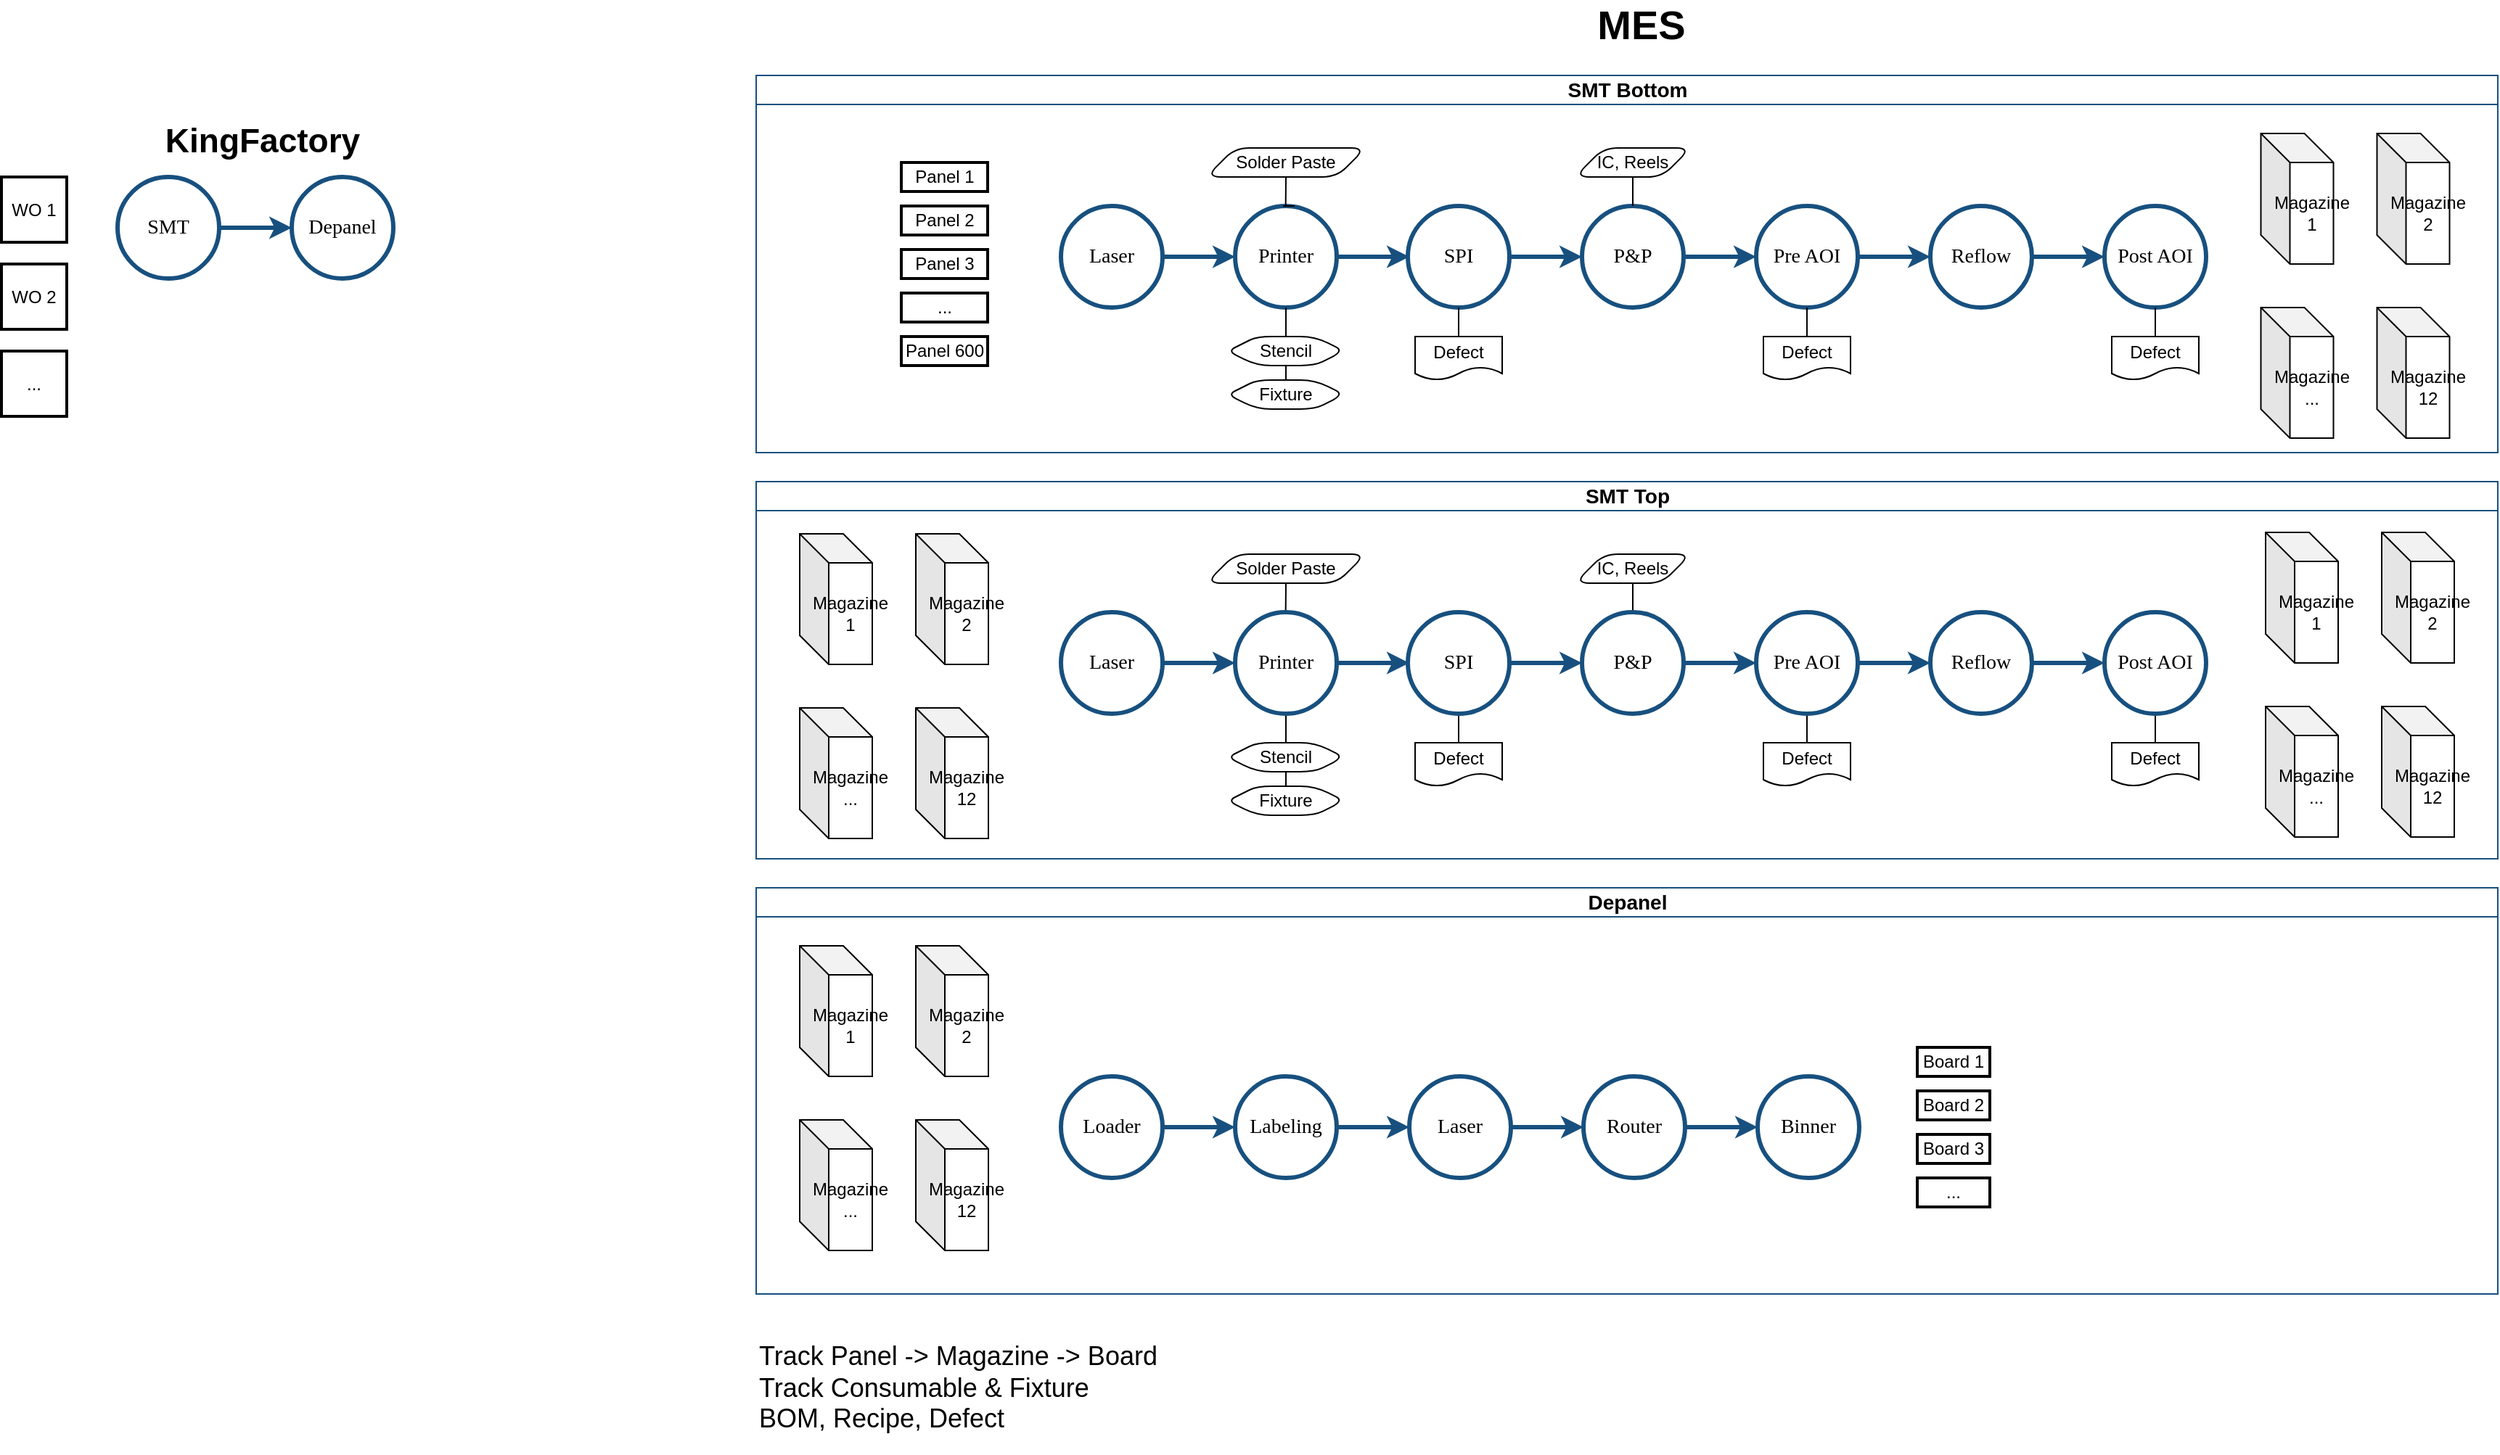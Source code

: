 <mxfile version="24.6.4" type="github">
  <diagram name="Page-1" id="Fd1FzEswAbWufd-SexZk">
    <mxGraphModel dx="1460" dy="1894" grid="1" gridSize="10" guides="1" tooltips="1" connect="1" arrows="1" fold="1" page="1" pageScale="1" pageWidth="1169" pageHeight="827" math="0" shadow="0">
      <root>
        <mxCell id="0" />
        <mxCell id="1" parent="0" />
        <mxCell id="p1yy4l3E6SkV4V8z5aji-8" value="SMT Bottom" style="swimlane;html=1;startSize=20;fontSize=14;strokeColor=#17507F;strokeWidth=1;align=center;" parent="1" vertex="1">
          <mxGeometry x="670" y="-40" width="1200" height="260" as="geometry" />
        </mxCell>
        <mxCell id="p1yy4l3E6SkV4V8z5aji-44" style="edgeStyle=orthogonalEdgeStyle;rounded=0;orthogonalLoop=1;jettySize=auto;html=1;exitX=1;exitY=0.5;exitDx=0;exitDy=0;fontSize=14;strokeColor=#17507F;strokeWidth=3;" parent="p1yy4l3E6SkV4V8z5aji-8" source="p1yy4l3E6SkV4V8z5aji-9" target="p1yy4l3E6SkV4V8z5aji-25" edge="1">
          <mxGeometry relative="1" as="geometry" />
        </mxCell>
        <mxCell id="p1yy4l3E6SkV4V8z5aji-9" value="SPI" style="rounded=1;whiteSpace=wrap;html=1;shadow=0;labelBackgroundColor=none;strokeWidth=3;fontFamily=Verdana;fontSize=14;align=center;shape=ellipse;perimeter=ellipsePerimeter;strokeColor=#17507F;" parent="p1yy4l3E6SkV4V8z5aji-8" vertex="1">
          <mxGeometry x="449" y="90" width="70" height="70" as="geometry" />
        </mxCell>
        <mxCell id="p1yy4l3E6SkV4V8z5aji-41" style="edgeStyle=orthogonalEdgeStyle;rounded=0;orthogonalLoop=1;jettySize=auto;html=1;exitX=1;exitY=0.5;exitDx=0;exitDy=0;entryX=0;entryY=0.5;entryDx=0;entryDy=0;fontSize=14;strokeColor=#17507F;strokeWidth=3;" parent="p1yy4l3E6SkV4V8z5aji-8" source="p1yy4l3E6SkV4V8z5aji-20" target="p1yy4l3E6SkV4V8z5aji-22" edge="1">
          <mxGeometry relative="1" as="geometry" />
        </mxCell>
        <mxCell id="p1yy4l3E6SkV4V8z5aji-20" value="Laser" style="rounded=1;whiteSpace=wrap;html=1;shadow=0;labelBackgroundColor=none;strokeWidth=3;fontFamily=Verdana;fontSize=14;align=center;shape=ellipse;perimeter=ellipsePerimeter;strokeColor=#17507F;" parent="p1yy4l3E6SkV4V8z5aji-8" vertex="1">
          <mxGeometry x="210" y="90" width="70" height="70" as="geometry" />
        </mxCell>
        <mxCell id="p1yy4l3E6SkV4V8z5aji-42" style="edgeStyle=orthogonalEdgeStyle;rounded=0;orthogonalLoop=1;jettySize=auto;html=1;exitX=1;exitY=0.5;exitDx=0;exitDy=0;entryX=0;entryY=0.5;entryDx=0;entryDy=0;fontSize=14;strokeColor=#17507F;strokeWidth=3;" parent="p1yy4l3E6SkV4V8z5aji-8" source="p1yy4l3E6SkV4V8z5aji-22" edge="1">
          <mxGeometry relative="1" as="geometry">
            <mxPoint x="450" y="125" as="targetPoint" />
          </mxGeometry>
        </mxCell>
        <mxCell id="p1yy4l3E6SkV4V8z5aji-22" value="Printer" style="rounded=1;whiteSpace=wrap;html=1;shadow=0;labelBackgroundColor=none;strokeWidth=3;fontFamily=Verdana;fontSize=14;align=center;shape=ellipse;perimeter=ellipsePerimeter;strokeColor=#17507F;" parent="p1yy4l3E6SkV4V8z5aji-8" vertex="1">
          <mxGeometry x="330" y="90" width="70" height="70" as="geometry" />
        </mxCell>
        <mxCell id="p1yy4l3E6SkV4V8z5aji-45" style="edgeStyle=orthogonalEdgeStyle;rounded=0;orthogonalLoop=1;jettySize=auto;html=1;exitX=1;exitY=0.5;exitDx=0;exitDy=0;entryX=0;entryY=0.5;entryDx=0;entryDy=0;fontSize=14;strokeColor=#17507F;strokeWidth=3;" parent="p1yy4l3E6SkV4V8z5aji-8" source="p1yy4l3E6SkV4V8z5aji-25" target="p1yy4l3E6SkV4V8z5aji-27" edge="1">
          <mxGeometry relative="1" as="geometry" />
        </mxCell>
        <mxCell id="p1yy4l3E6SkV4V8z5aji-25" value="P&amp;amp;P" style="rounded=1;whiteSpace=wrap;html=1;shadow=0;labelBackgroundColor=none;strokeWidth=3;fontFamily=Verdana;fontSize=14;align=center;shape=ellipse;perimeter=ellipsePerimeter;strokeColor=#17507F;" parent="p1yy4l3E6SkV4V8z5aji-8" vertex="1">
          <mxGeometry x="569" y="90" width="70" height="70" as="geometry" />
        </mxCell>
        <mxCell id="p1yy4l3E6SkV4V8z5aji-46" style="edgeStyle=orthogonalEdgeStyle;rounded=0;orthogonalLoop=1;jettySize=auto;html=1;exitX=1;exitY=0.5;exitDx=0;exitDy=0;entryX=0;entryY=0.5;entryDx=0;entryDy=0;fontSize=14;strokeColor=#17507F;strokeWidth=3;" parent="p1yy4l3E6SkV4V8z5aji-8" source="p1yy4l3E6SkV4V8z5aji-27" target="p1yy4l3E6SkV4V8z5aji-28" edge="1">
          <mxGeometry relative="1" as="geometry" />
        </mxCell>
        <mxCell id="p1yy4l3E6SkV4V8z5aji-27" value="Pre AOI" style="rounded=1;whiteSpace=wrap;html=1;shadow=0;labelBackgroundColor=none;strokeWidth=3;fontFamily=Verdana;fontSize=14;align=center;shape=ellipse;perimeter=ellipsePerimeter;aspect=fixed;strokeColor=#17507F;" parent="p1yy4l3E6SkV4V8z5aji-8" vertex="1">
          <mxGeometry x="689" y="90" width="70" height="70" as="geometry" />
        </mxCell>
        <mxCell id="p1yy4l3E6SkV4V8z5aji-47" style="edgeStyle=orthogonalEdgeStyle;rounded=0;orthogonalLoop=1;jettySize=auto;html=1;exitX=1;exitY=0.5;exitDx=0;exitDy=0;entryX=0;entryY=0.5;entryDx=0;entryDy=0;fontSize=14;strokeColor=#17507F;strokeWidth=3;" parent="p1yy4l3E6SkV4V8z5aji-8" source="p1yy4l3E6SkV4V8z5aji-28" target="p1yy4l3E6SkV4V8z5aji-29" edge="1">
          <mxGeometry relative="1" as="geometry" />
        </mxCell>
        <mxCell id="p1yy4l3E6SkV4V8z5aji-28" value="Reflow" style="rounded=1;whiteSpace=wrap;html=1;shadow=0;labelBackgroundColor=none;strokeWidth=3;fontFamily=Verdana;fontSize=14;align=center;shape=ellipse;perimeter=ellipsePerimeter;strokeColor=#17507F;" parent="p1yy4l3E6SkV4V8z5aji-8" vertex="1">
          <mxGeometry x="809" y="90" width="70" height="70" as="geometry" />
        </mxCell>
        <mxCell id="p1yy4l3E6SkV4V8z5aji-29" value="Post AOI" style="rounded=1;whiteSpace=wrap;html=1;shadow=0;labelBackgroundColor=none;strokeWidth=3;fontFamily=Verdana;fontSize=14;align=center;shape=ellipse;perimeter=ellipsePerimeter;aspect=fixed;strokeColor=#17507F;" parent="p1yy4l3E6SkV4V8z5aji-8" vertex="1">
          <mxGeometry x="929" y="90" width="70" height="70" as="geometry" />
        </mxCell>
        <mxCell id="p1yy4l3E6SkV4V8z5aji-117" value="Panel 1" style="rounded=0;whiteSpace=wrap;html=1;strokeWidth=2;" parent="p1yy4l3E6SkV4V8z5aji-8" vertex="1">
          <mxGeometry x="100" y="60" width="59.5" height="20" as="geometry" />
        </mxCell>
        <mxCell id="p1yy4l3E6SkV4V8z5aji-118" value="Panel 2" style="rounded=0;whiteSpace=wrap;html=1;strokeWidth=2;" parent="p1yy4l3E6SkV4V8z5aji-8" vertex="1">
          <mxGeometry x="100" y="90" width="59.5" height="20" as="geometry" />
        </mxCell>
        <mxCell id="p1yy4l3E6SkV4V8z5aji-119" value="Panel 3" style="rounded=0;whiteSpace=wrap;html=1;strokeWidth=2;" parent="p1yy4l3E6SkV4V8z5aji-8" vertex="1">
          <mxGeometry x="100" y="120" width="59.5" height="20" as="geometry" />
        </mxCell>
        <mxCell id="p1yy4l3E6SkV4V8z5aji-120" value="Panel 600" style="rounded=0;whiteSpace=wrap;html=1;strokeWidth=2;" parent="p1yy4l3E6SkV4V8z5aji-8" vertex="1">
          <mxGeometry x="100" y="180" width="59.5" height="20" as="geometry" />
        </mxCell>
        <mxCell id="4Pd_6d9tEIYuD97MjGwz-25" value="" style="edgeStyle=entityRelationEdgeStyle;startArrow=none;endArrow=none;segment=10;curved=1;sourcePerimeterSpacing=0;targetPerimeterSpacing=0;rounded=0;exitX=0.5;exitY=0;exitDx=0;exitDy=0;" parent="p1yy4l3E6SkV4V8z5aji-8" source="p1yy4l3E6SkV4V8z5aji-22" edge="1">
          <mxGeometry relative="1" as="geometry">
            <mxPoint x="288" y="90" as="sourcePoint" />
            <mxPoint x="369" y="90" as="targetPoint" />
          </mxGeometry>
        </mxCell>
        <mxCell id="4Pd_6d9tEIYuD97MjGwz-45" style="edgeStyle=orthogonalEdgeStyle;rounded=0;orthogonalLoop=1;jettySize=auto;html=1;exitX=0.5;exitY=0;exitDx=0;exitDy=0;endArrow=none;endFill=0;" parent="p1yy4l3E6SkV4V8z5aji-8" source="4Pd_6d9tEIYuD97MjGwz-44" target="p1yy4l3E6SkV4V8z5aji-22" edge="1">
          <mxGeometry relative="1" as="geometry" />
        </mxCell>
        <mxCell id="4Pd_6d9tEIYuD97MjGwz-44" value="Stencil" style="shape=hexagon;whiteSpace=wrap;html=1;fixedSize=1;rounded=1;perimeter=hexagonPerimeter2;" parent="p1yy4l3E6SkV4V8z5aji-8" vertex="1">
          <mxGeometry x="325" y="180" width="80" height="20" as="geometry" />
        </mxCell>
        <mxCell id="4Pd_6d9tEIYuD97MjGwz-48" style="edgeStyle=orthogonalEdgeStyle;rounded=0;orthogonalLoop=1;jettySize=auto;html=1;exitX=0.5;exitY=0;exitDx=0;exitDy=0;entryX=0.5;entryY=1;entryDx=0;entryDy=0;endArrow=none;endFill=0;" parent="p1yy4l3E6SkV4V8z5aji-8" source="4Pd_6d9tEIYuD97MjGwz-46" target="4Pd_6d9tEIYuD97MjGwz-44" edge="1">
          <mxGeometry relative="1" as="geometry" />
        </mxCell>
        <mxCell id="4Pd_6d9tEIYuD97MjGwz-46" value="Fixture" style="shape=hexagon;whiteSpace=wrap;html=1;fixedSize=1;rounded=1;perimeter=hexagonPerimeter2;" parent="p1yy4l3E6SkV4V8z5aji-8" vertex="1">
          <mxGeometry x="325" y="210" width="80" height="20" as="geometry" />
        </mxCell>
        <mxCell id="4Pd_6d9tEIYuD97MjGwz-81" style="edgeStyle=orthogonalEdgeStyle;rounded=0;orthogonalLoop=1;jettySize=auto;html=1;exitX=0.5;exitY=1;exitDx=0;exitDy=0;entryX=0.5;entryY=0;entryDx=0;entryDy=0;endArrow=none;endFill=0;" parent="p1yy4l3E6SkV4V8z5aji-8" source="4Pd_6d9tEIYuD97MjGwz-51" target="p1yy4l3E6SkV4V8z5aji-25" edge="1">
          <mxGeometry relative="1" as="geometry" />
        </mxCell>
        <mxCell id="4Pd_6d9tEIYuD97MjGwz-51" value="IC, Reels" style="shape=parallelogram;whiteSpace=wrap;html=1;fixedSize=1;rounded=1;perimeter=parallelogramPerimeter;" parent="p1yy4l3E6SkV4V8z5aji-8" vertex="1">
          <mxGeometry x="564" y="50" width="80" height="20" as="geometry" />
        </mxCell>
        <mxCell id="4Pd_6d9tEIYuD97MjGwz-79" style="edgeStyle=orthogonalEdgeStyle;rounded=0;orthogonalLoop=1;jettySize=auto;html=1;exitX=0.5;exitY=1;exitDx=0;exitDy=0;endArrow=none;endFill=0;" parent="p1yy4l3E6SkV4V8z5aji-8" source="4Pd_6d9tEIYuD97MjGwz-78" edge="1">
          <mxGeometry relative="1" as="geometry">
            <mxPoint x="364.833" y="90" as="targetPoint" />
          </mxGeometry>
        </mxCell>
        <mxCell id="4Pd_6d9tEIYuD97MjGwz-78" value="Solder Paste" style="shape=parallelogram;whiteSpace=wrap;html=1;fixedSize=1;rounded=1;perimeter=parallelogramPerimeter;" parent="p1yy4l3E6SkV4V8z5aji-8" vertex="1">
          <mxGeometry x="310" y="50" width="110" height="20" as="geometry" />
        </mxCell>
        <mxCell id="4Pd_6d9tEIYuD97MjGwz-86" style="edgeStyle=orthogonalEdgeStyle;rounded=0;orthogonalLoop=1;jettySize=auto;html=1;exitX=0.5;exitY=0;exitDx=0;exitDy=0;entryX=0.5;entryY=1;entryDx=0;entryDy=0;endArrow=none;endFill=0;" parent="p1yy4l3E6SkV4V8z5aji-8" source="4Pd_6d9tEIYuD97MjGwz-82" target="p1yy4l3E6SkV4V8z5aji-27" edge="1">
          <mxGeometry relative="1" as="geometry" />
        </mxCell>
        <mxCell id="4Pd_6d9tEIYuD97MjGwz-82" value="Defect" style="shape=document;whiteSpace=wrap;html=1;boundedLbl=1;" parent="p1yy4l3E6SkV4V8z5aji-8" vertex="1">
          <mxGeometry x="694" y="180" width="60" height="30" as="geometry" />
        </mxCell>
        <mxCell id="4Pd_6d9tEIYuD97MjGwz-85" style="edgeStyle=orthogonalEdgeStyle;rounded=0;orthogonalLoop=1;jettySize=auto;html=1;exitX=0.5;exitY=0;exitDx=0;exitDy=0;entryX=0.5;entryY=1;entryDx=0;entryDy=0;endArrow=none;endFill=0;" parent="p1yy4l3E6SkV4V8z5aji-8" source="4Pd_6d9tEIYuD97MjGwz-83" target="p1yy4l3E6SkV4V8z5aji-9" edge="1">
          <mxGeometry relative="1" as="geometry" />
        </mxCell>
        <mxCell id="4Pd_6d9tEIYuD97MjGwz-83" value="Defect" style="shape=document;whiteSpace=wrap;html=1;boundedLbl=1;" parent="p1yy4l3E6SkV4V8z5aji-8" vertex="1">
          <mxGeometry x="454" y="180" width="60" height="30" as="geometry" />
        </mxCell>
        <mxCell id="4Pd_6d9tEIYuD97MjGwz-87" style="edgeStyle=orthogonalEdgeStyle;rounded=0;orthogonalLoop=1;jettySize=auto;html=1;exitX=0.5;exitY=0;exitDx=0;exitDy=0;entryX=0.5;entryY=1;entryDx=0;entryDy=0;endArrow=none;endFill=0;" parent="p1yy4l3E6SkV4V8z5aji-8" source="4Pd_6d9tEIYuD97MjGwz-84" target="p1yy4l3E6SkV4V8z5aji-29" edge="1">
          <mxGeometry relative="1" as="geometry" />
        </mxCell>
        <mxCell id="4Pd_6d9tEIYuD97MjGwz-84" value="Defect" style="shape=document;whiteSpace=wrap;html=1;boundedLbl=1;" parent="p1yy4l3E6SkV4V8z5aji-8" vertex="1">
          <mxGeometry x="934" y="180" width="60" height="30" as="geometry" />
        </mxCell>
        <mxCell id="mDVPU43XLlDiNvdIwute-2" value="Magazine 1" style="shape=cube;whiteSpace=wrap;html=1;boundedLbl=1;backgroundOutline=1;darkOpacity=0.05;darkOpacity2=0.1;" vertex="1" parent="p1yy4l3E6SkV4V8z5aji-8">
          <mxGeometry x="1036.75" y="40" width="50" height="90" as="geometry" />
        </mxCell>
        <mxCell id="mDVPU43XLlDiNvdIwute-5" value="Magazine ..." style="shape=cube;whiteSpace=wrap;html=1;boundedLbl=1;backgroundOutline=1;darkOpacity=0.05;darkOpacity2=0.1;" vertex="1" parent="p1yy4l3E6SkV4V8z5aji-8">
          <mxGeometry x="1036.75" y="160" width="50" height="90" as="geometry" />
        </mxCell>
        <mxCell id="mDVPU43XLlDiNvdIwute-6" value="Magazine 2" style="shape=cube;whiteSpace=wrap;html=1;boundedLbl=1;backgroundOutline=1;darkOpacity=0.05;darkOpacity2=0.1;" vertex="1" parent="p1yy4l3E6SkV4V8z5aji-8">
          <mxGeometry x="1116.75" y="40" width="50" height="90" as="geometry" />
        </mxCell>
        <mxCell id="mDVPU43XLlDiNvdIwute-7" value="..." style="rounded=0;whiteSpace=wrap;html=1;strokeWidth=2;" vertex="1" parent="p1yy4l3E6SkV4V8z5aji-8">
          <mxGeometry x="100" y="150" width="59.5" height="20" as="geometry" />
        </mxCell>
        <mxCell id="mDVPU43XLlDiNvdIwute-9" value="Magazine 12" style="shape=cube;whiteSpace=wrap;html=1;boundedLbl=1;backgroundOutline=1;darkOpacity=0.05;darkOpacity2=0.1;" vertex="1" parent="p1yy4l3E6SkV4V8z5aji-8">
          <mxGeometry x="1116.75" y="160" width="50" height="90" as="geometry" />
        </mxCell>
        <mxCell id="p1yy4l3E6SkV4V8z5aji-59" value="Depanel" style="swimlane;html=1;startSize=20;fontSize=14;strokeColor=#17507F;strokeWidth=1;" parent="1" vertex="1">
          <mxGeometry x="670" y="520" width="1200" height="280" as="geometry" />
        </mxCell>
        <mxCell id="p1yy4l3E6SkV4V8z5aji-60" style="edgeStyle=orthogonalEdgeStyle;rounded=0;orthogonalLoop=1;jettySize=auto;html=1;exitX=1;exitY=0.5;exitDx=0;exitDy=0;fontSize=14;strokeColor=#17507F;strokeWidth=3;" parent="p1yy4l3E6SkV4V8z5aji-59" source="p1yy4l3E6SkV4V8z5aji-61" target="p1yy4l3E6SkV4V8z5aji-69" edge="1">
          <mxGeometry relative="1" as="geometry" />
        </mxCell>
        <mxCell id="p1yy4l3E6SkV4V8z5aji-61" value="Router" style="rounded=1;whiteSpace=wrap;html=1;shadow=0;labelBackgroundColor=none;strokeWidth=3;fontFamily=Verdana;fontSize=14;align=center;shape=ellipse;perimeter=ellipsePerimeter;strokeColor=#17507F;" parent="p1yy4l3E6SkV4V8z5aji-59" vertex="1">
          <mxGeometry x="570" y="130" width="70" height="70" as="geometry" />
        </mxCell>
        <mxCell id="p1yy4l3E6SkV4V8z5aji-62" style="edgeStyle=orthogonalEdgeStyle;rounded=0;orthogonalLoop=1;jettySize=auto;html=1;exitX=1;exitY=0.5;exitDx=0;exitDy=0;fontSize=14;strokeColor=#17507F;strokeWidth=3;" parent="p1yy4l3E6SkV4V8z5aji-59" source="p1yy4l3E6SkV4V8z5aji-63" target="p1yy4l3E6SkV4V8z5aji-65" edge="1">
          <mxGeometry relative="1" as="geometry" />
        </mxCell>
        <mxCell id="p1yy4l3E6SkV4V8z5aji-63" value="Loader" style="rounded=1;whiteSpace=wrap;html=1;shadow=0;labelBackgroundColor=none;strokeWidth=3;fontFamily=Verdana;fontSize=14;align=center;shape=ellipse;perimeter=ellipsePerimeter;strokeColor=#17507F;" parent="p1yy4l3E6SkV4V8z5aji-59" vertex="1">
          <mxGeometry x="210" y="130" width="70" height="70" as="geometry" />
        </mxCell>
        <mxCell id="p1yy4l3E6SkV4V8z5aji-64" style="edgeStyle=orthogonalEdgeStyle;rounded=0;orthogonalLoop=1;jettySize=auto;html=1;exitX=1;exitY=0.5;exitDx=0;exitDy=0;entryX=0;entryY=0.5;entryDx=0;entryDy=0;fontSize=14;strokeColor=#17507F;strokeWidth=3;" parent="p1yy4l3E6SkV4V8z5aji-59" source="p1yy4l3E6SkV4V8z5aji-65" target="p1yy4l3E6SkV4V8z5aji-67" edge="1">
          <mxGeometry relative="1" as="geometry" />
        </mxCell>
        <mxCell id="p1yy4l3E6SkV4V8z5aji-65" value="Labeling" style="rounded=1;whiteSpace=wrap;html=1;shadow=0;labelBackgroundColor=none;strokeWidth=3;fontFamily=Verdana;fontSize=14;align=center;shape=ellipse;perimeter=ellipsePerimeter;strokeColor=#17507F;" parent="p1yy4l3E6SkV4V8z5aji-59" vertex="1">
          <mxGeometry x="330" y="130" width="70" height="70" as="geometry" />
        </mxCell>
        <mxCell id="p1yy4l3E6SkV4V8z5aji-66" style="edgeStyle=orthogonalEdgeStyle;rounded=0;orthogonalLoop=1;jettySize=auto;html=1;exitX=1;exitY=0.5;exitDx=0;exitDy=0;entryX=0;entryY=0.5;entryDx=0;entryDy=0;fontSize=14;strokeColor=#17507F;strokeWidth=3;" parent="p1yy4l3E6SkV4V8z5aji-59" source="p1yy4l3E6SkV4V8z5aji-67" target="p1yy4l3E6SkV4V8z5aji-61" edge="1">
          <mxGeometry relative="1" as="geometry" />
        </mxCell>
        <mxCell id="p1yy4l3E6SkV4V8z5aji-67" value="Laser" style="rounded=1;whiteSpace=wrap;html=1;shadow=0;labelBackgroundColor=none;strokeWidth=3;fontFamily=Verdana;fontSize=14;align=center;shape=ellipse;perimeter=ellipsePerimeter;strokeColor=#17507F;" parent="p1yy4l3E6SkV4V8z5aji-59" vertex="1">
          <mxGeometry x="450" y="130" width="70" height="70" as="geometry" />
        </mxCell>
        <mxCell id="p1yy4l3E6SkV4V8z5aji-69" value="Binner" style="rounded=1;whiteSpace=wrap;html=1;shadow=0;labelBackgroundColor=none;strokeWidth=3;fontFamily=Verdana;fontSize=14;align=center;shape=ellipse;perimeter=ellipsePerimeter;strokeColor=#17507F;" parent="p1yy4l3E6SkV4V8z5aji-59" vertex="1">
          <mxGeometry x="690" y="130" width="70" height="70" as="geometry" />
        </mxCell>
        <mxCell id="p1yy4l3E6SkV4V8z5aji-122" value="Board 1" style="rounded=0;whiteSpace=wrap;html=1;strokeWidth=2;" parent="p1yy4l3E6SkV4V8z5aji-59" vertex="1">
          <mxGeometry x="800" y="110" width="50" height="20" as="geometry" />
        </mxCell>
        <mxCell id="p1yy4l3E6SkV4V8z5aji-123" value="Board 2" style="rounded=0;whiteSpace=wrap;html=1;strokeWidth=2;" parent="p1yy4l3E6SkV4V8z5aji-59" vertex="1">
          <mxGeometry x="800" y="140" width="50" height="20" as="geometry" />
        </mxCell>
        <mxCell id="p1yy4l3E6SkV4V8z5aji-124" value="Board 3" style="rounded=0;whiteSpace=wrap;html=1;strokeWidth=2;" parent="p1yy4l3E6SkV4V8z5aji-59" vertex="1">
          <mxGeometry x="800" y="170" width="50" height="20" as="geometry" />
        </mxCell>
        <mxCell id="p1yy4l3E6SkV4V8z5aji-125" value="..." style="rounded=0;whiteSpace=wrap;html=1;strokeWidth=2;" parent="p1yy4l3E6SkV4V8z5aji-59" vertex="1">
          <mxGeometry x="800" y="200" width="50" height="20" as="geometry" />
        </mxCell>
        <mxCell id="mDVPU43XLlDiNvdIwute-19" value="Magazine 12" style="shape=cube;whiteSpace=wrap;html=1;boundedLbl=1;backgroundOutline=1;darkOpacity=0.05;darkOpacity2=0.1;" vertex="1" parent="p1yy4l3E6SkV4V8z5aji-59">
          <mxGeometry x="110" y="160" width="50" height="90" as="geometry" />
        </mxCell>
        <mxCell id="mDVPU43XLlDiNvdIwute-20" value="Magazine 2" style="shape=cube;whiteSpace=wrap;html=1;boundedLbl=1;backgroundOutline=1;darkOpacity=0.05;darkOpacity2=0.1;" vertex="1" parent="p1yy4l3E6SkV4V8z5aji-59">
          <mxGeometry x="110" y="40" width="50" height="90" as="geometry" />
        </mxCell>
        <mxCell id="mDVPU43XLlDiNvdIwute-21" value="Magazine 1" style="shape=cube;whiteSpace=wrap;html=1;boundedLbl=1;backgroundOutline=1;darkOpacity=0.05;darkOpacity2=0.1;" vertex="1" parent="p1yy4l3E6SkV4V8z5aji-59">
          <mxGeometry x="30" y="40" width="50" height="90" as="geometry" />
        </mxCell>
        <mxCell id="mDVPU43XLlDiNvdIwute-22" value="Magazine ..." style="shape=cube;whiteSpace=wrap;html=1;boundedLbl=1;backgroundOutline=1;darkOpacity=0.05;darkOpacity2=0.1;" vertex="1" parent="p1yy4l3E6SkV4V8z5aji-59">
          <mxGeometry x="30" y="160" width="50" height="90" as="geometry" />
        </mxCell>
        <mxCell id="p1yy4l3E6SkV4V8z5aji-91" style="edgeStyle=orthogonalEdgeStyle;rounded=0;orthogonalLoop=1;jettySize=auto;html=1;exitX=1;exitY=0.5;exitDx=0;exitDy=0;entryX=0;entryY=0.5;entryDx=0;entryDy=0;strokeColor=#17507f;strokeWidth=3;" parent="1" source="p1yy4l3E6SkV4V8z5aji-88" target="p1yy4l3E6SkV4V8z5aji-89" edge="1">
          <mxGeometry relative="1" as="geometry" />
        </mxCell>
        <mxCell id="p1yy4l3E6SkV4V8z5aji-88" value="SMT" style="rounded=1;whiteSpace=wrap;html=1;shadow=0;labelBackgroundColor=none;strokeWidth=3;fontFamily=Verdana;fontSize=14;align=center;shape=ellipse;perimeter=ellipsePerimeter;strokeColor=#17507f;" parent="1" vertex="1">
          <mxGeometry x="230" y="30" width="70" height="70" as="geometry" />
        </mxCell>
        <mxCell id="p1yy4l3E6SkV4V8z5aji-89" value="Depanel" style="rounded=1;whiteSpace=wrap;html=1;shadow=0;labelBackgroundColor=none;strokeWidth=3;fontFamily=Verdana;fontSize=14;align=center;shape=ellipse;perimeter=ellipsePerimeter;strokeColor=#17507f;" parent="1" vertex="1">
          <mxGeometry x="350" y="30" width="70" height="70" as="geometry" />
        </mxCell>
        <mxCell id="p1yy4l3E6SkV4V8z5aji-114" value="&lt;font style=&quot;font-size: 23px;&quot;&gt;&lt;b&gt;KingFactory&lt;/b&gt;&lt;/font&gt;" style="text;html=1;align=center;verticalAlign=middle;whiteSpace=wrap;rounded=0;" parent="1" vertex="1">
          <mxGeometry x="300" y="-10" width="60" height="30" as="geometry" />
        </mxCell>
        <mxCell id="p1yy4l3E6SkV4V8z5aji-115" value="WO 1" style="whiteSpace=wrap;html=1;aspect=fixed;strokeWidth=2;" parent="1" vertex="1">
          <mxGeometry x="150" y="30" width="45" height="45" as="geometry" />
        </mxCell>
        <mxCell id="p1yy4l3E6SkV4V8z5aji-116" value="WO 2" style="whiteSpace=wrap;html=1;aspect=fixed;strokeWidth=2;" parent="1" vertex="1">
          <mxGeometry x="150" y="90" width="45" height="45" as="geometry" />
        </mxCell>
        <mxCell id="p1yy4l3E6SkV4V8z5aji-121" value="..." style="whiteSpace=wrap;html=1;aspect=fixed;strokeWidth=2;" parent="1" vertex="1">
          <mxGeometry x="150" y="150" width="45" height="45" as="geometry" />
        </mxCell>
        <mxCell id="4Pd_6d9tEIYuD97MjGwz-23" value="&lt;font style=&quot;font-size: 28px;&quot;&gt;&lt;b style=&quot;font-size: 28px;&quot;&gt;MES&lt;/b&gt;&lt;/font&gt;" style="text;html=1;align=center;verticalAlign=middle;whiteSpace=wrap;rounded=0;fontSize=28;" parent="1" vertex="1">
          <mxGeometry x="1250" y="-90" width="60" height="30" as="geometry" />
        </mxCell>
        <mxCell id="4Pd_6d9tEIYuD97MjGwz-88" value="SMT Top" style="swimlane;html=1;startSize=20;fontSize=14;strokeColor=#17507F;strokeWidth=1;" parent="1" vertex="1">
          <mxGeometry x="670" y="240" width="1200" height="260" as="geometry" />
        </mxCell>
        <mxCell id="4Pd_6d9tEIYuD97MjGwz-89" style="edgeStyle=orthogonalEdgeStyle;rounded=0;orthogonalLoop=1;jettySize=auto;html=1;exitX=1;exitY=0.5;exitDx=0;exitDy=0;fontSize=14;strokeColor=#17507F;strokeWidth=3;" parent="4Pd_6d9tEIYuD97MjGwz-88" source="4Pd_6d9tEIYuD97MjGwz-90" target="4Pd_6d9tEIYuD97MjGwz-96" edge="1">
          <mxGeometry relative="1" as="geometry" />
        </mxCell>
        <mxCell id="4Pd_6d9tEIYuD97MjGwz-91" style="edgeStyle=orthogonalEdgeStyle;rounded=0;orthogonalLoop=1;jettySize=auto;html=1;exitX=1;exitY=0.5;exitDx=0;exitDy=0;entryX=0;entryY=0.5;entryDx=0;entryDy=0;fontSize=14;strokeColor=#17507F;strokeWidth=3;" parent="4Pd_6d9tEIYuD97MjGwz-88" source="4Pd_6d9tEIYuD97MjGwz-92" target="4Pd_6d9tEIYuD97MjGwz-94" edge="1">
          <mxGeometry relative="1" as="geometry" />
        </mxCell>
        <mxCell id="4Pd_6d9tEIYuD97MjGwz-93" style="edgeStyle=orthogonalEdgeStyle;rounded=0;orthogonalLoop=1;jettySize=auto;html=1;exitX=1;exitY=0.5;exitDx=0;exitDy=0;entryX=0;entryY=0.5;entryDx=0;entryDy=0;fontSize=14;strokeColor=#17507F;strokeWidth=3;" parent="4Pd_6d9tEIYuD97MjGwz-88" source="4Pd_6d9tEIYuD97MjGwz-94" edge="1">
          <mxGeometry relative="1" as="geometry">
            <mxPoint x="450" y="125" as="targetPoint" />
          </mxGeometry>
        </mxCell>
        <mxCell id="4Pd_6d9tEIYuD97MjGwz-95" style="edgeStyle=orthogonalEdgeStyle;rounded=0;orthogonalLoop=1;jettySize=auto;html=1;exitX=1;exitY=0.5;exitDx=0;exitDy=0;entryX=0;entryY=0.5;entryDx=0;entryDy=0;fontSize=14;strokeColor=#17507F;strokeWidth=3;" parent="4Pd_6d9tEIYuD97MjGwz-88" source="4Pd_6d9tEIYuD97MjGwz-96" target="4Pd_6d9tEIYuD97MjGwz-98" edge="1">
          <mxGeometry relative="1" as="geometry" />
        </mxCell>
        <mxCell id="4Pd_6d9tEIYuD97MjGwz-97" style="edgeStyle=orthogonalEdgeStyle;rounded=0;orthogonalLoop=1;jettySize=auto;html=1;exitX=1;exitY=0.5;exitDx=0;exitDy=0;entryX=0;entryY=0.5;entryDx=0;entryDy=0;fontSize=14;strokeColor=#17507F;strokeWidth=3;" parent="4Pd_6d9tEIYuD97MjGwz-88" source="4Pd_6d9tEIYuD97MjGwz-98" target="4Pd_6d9tEIYuD97MjGwz-100" edge="1">
          <mxGeometry relative="1" as="geometry" />
        </mxCell>
        <mxCell id="4Pd_6d9tEIYuD97MjGwz-99" style="edgeStyle=orthogonalEdgeStyle;rounded=0;orthogonalLoop=1;jettySize=auto;html=1;exitX=1;exitY=0.5;exitDx=0;exitDy=0;entryX=0;entryY=0.5;entryDx=0;entryDy=0;fontSize=14;strokeColor=#17507F;strokeWidth=3;" parent="4Pd_6d9tEIYuD97MjGwz-88" source="4Pd_6d9tEIYuD97MjGwz-100" target="4Pd_6d9tEIYuD97MjGwz-101" edge="1">
          <mxGeometry relative="1" as="geometry" />
        </mxCell>
        <mxCell id="4Pd_6d9tEIYuD97MjGwz-106" value="" style="edgeStyle=entityRelationEdgeStyle;startArrow=none;endArrow=none;segment=10;curved=1;sourcePerimeterSpacing=0;targetPerimeterSpacing=0;rounded=0;exitX=0.5;exitY=0;exitDx=0;exitDy=0;" parent="4Pd_6d9tEIYuD97MjGwz-88" source="4Pd_6d9tEIYuD97MjGwz-94" edge="1">
          <mxGeometry relative="1" as="geometry">
            <mxPoint x="288" y="90" as="sourcePoint" />
            <mxPoint x="369" y="90" as="targetPoint" />
          </mxGeometry>
        </mxCell>
        <mxCell id="4Pd_6d9tEIYuD97MjGwz-107" style="edgeStyle=orthogonalEdgeStyle;rounded=0;orthogonalLoop=1;jettySize=auto;html=1;exitX=0.5;exitY=0;exitDx=0;exitDy=0;endArrow=none;endFill=0;" parent="4Pd_6d9tEIYuD97MjGwz-88" source="4Pd_6d9tEIYuD97MjGwz-108" target="4Pd_6d9tEIYuD97MjGwz-94" edge="1">
          <mxGeometry relative="1" as="geometry" />
        </mxCell>
        <mxCell id="4Pd_6d9tEIYuD97MjGwz-109" style="edgeStyle=orthogonalEdgeStyle;rounded=0;orthogonalLoop=1;jettySize=auto;html=1;exitX=0.5;exitY=0;exitDx=0;exitDy=0;entryX=0.5;entryY=1;entryDx=0;entryDy=0;endArrow=none;endFill=0;" parent="4Pd_6d9tEIYuD97MjGwz-88" source="4Pd_6d9tEIYuD97MjGwz-110" target="4Pd_6d9tEIYuD97MjGwz-108" edge="1">
          <mxGeometry relative="1" as="geometry" />
        </mxCell>
        <mxCell id="4Pd_6d9tEIYuD97MjGwz-111" style="edgeStyle=orthogonalEdgeStyle;rounded=0;orthogonalLoop=1;jettySize=auto;html=1;exitX=0.5;exitY=1;exitDx=0;exitDy=0;entryX=0.5;entryY=0;entryDx=0;entryDy=0;endArrow=none;endFill=0;" parent="4Pd_6d9tEIYuD97MjGwz-88" source="4Pd_6d9tEIYuD97MjGwz-112" target="4Pd_6d9tEIYuD97MjGwz-96" edge="1">
          <mxGeometry relative="1" as="geometry" />
        </mxCell>
        <mxCell id="4Pd_6d9tEIYuD97MjGwz-113" style="edgeStyle=orthogonalEdgeStyle;rounded=0;orthogonalLoop=1;jettySize=auto;html=1;exitX=0.5;exitY=1;exitDx=0;exitDy=0;endArrow=none;endFill=0;" parent="4Pd_6d9tEIYuD97MjGwz-88" source="4Pd_6d9tEIYuD97MjGwz-114" edge="1">
          <mxGeometry relative="1" as="geometry">
            <mxPoint x="364.833" y="90" as="targetPoint" />
          </mxGeometry>
        </mxCell>
        <mxCell id="4Pd_6d9tEIYuD97MjGwz-115" style="edgeStyle=orthogonalEdgeStyle;rounded=0;orthogonalLoop=1;jettySize=auto;html=1;exitX=0.5;exitY=0;exitDx=0;exitDy=0;entryX=0.5;entryY=1;entryDx=0;entryDy=0;endArrow=none;endFill=0;" parent="4Pd_6d9tEIYuD97MjGwz-88" source="4Pd_6d9tEIYuD97MjGwz-116" target="4Pd_6d9tEIYuD97MjGwz-98" edge="1">
          <mxGeometry relative="1" as="geometry" />
        </mxCell>
        <mxCell id="4Pd_6d9tEIYuD97MjGwz-117" style="edgeStyle=orthogonalEdgeStyle;rounded=0;orthogonalLoop=1;jettySize=auto;html=1;exitX=0.5;exitY=0;exitDx=0;exitDy=0;entryX=0.5;entryY=1;entryDx=0;entryDy=0;endArrow=none;endFill=0;" parent="4Pd_6d9tEIYuD97MjGwz-88" source="4Pd_6d9tEIYuD97MjGwz-118" target="4Pd_6d9tEIYuD97MjGwz-90" edge="1">
          <mxGeometry relative="1" as="geometry" />
        </mxCell>
        <mxCell id="4Pd_6d9tEIYuD97MjGwz-119" style="edgeStyle=orthogonalEdgeStyle;rounded=0;orthogonalLoop=1;jettySize=auto;html=1;exitX=0.5;exitY=0;exitDx=0;exitDy=0;entryX=0.5;entryY=1;entryDx=0;entryDy=0;endArrow=none;endFill=0;" parent="4Pd_6d9tEIYuD97MjGwz-88" source="4Pd_6d9tEIYuD97MjGwz-120" target="4Pd_6d9tEIYuD97MjGwz-101" edge="1">
          <mxGeometry relative="1" as="geometry" />
        </mxCell>
        <mxCell id="4Pd_6d9tEIYuD97MjGwz-90" value="SPI" style="rounded=1;whiteSpace=wrap;html=1;shadow=0;labelBackgroundColor=none;strokeWidth=3;fontFamily=Verdana;fontSize=14;align=center;shape=ellipse;perimeter=ellipsePerimeter;strokeColor=#17507F;" parent="4Pd_6d9tEIYuD97MjGwz-88" vertex="1">
          <mxGeometry x="449" y="90" width="70" height="70" as="geometry" />
        </mxCell>
        <mxCell id="4Pd_6d9tEIYuD97MjGwz-92" value="Laser" style="rounded=1;whiteSpace=wrap;html=1;shadow=0;labelBackgroundColor=none;strokeWidth=3;fontFamily=Verdana;fontSize=14;align=center;shape=ellipse;perimeter=ellipsePerimeter;strokeColor=#17507F;" parent="4Pd_6d9tEIYuD97MjGwz-88" vertex="1">
          <mxGeometry x="210" y="90" width="70" height="70" as="geometry" />
        </mxCell>
        <mxCell id="4Pd_6d9tEIYuD97MjGwz-94" value="Printer" style="rounded=1;whiteSpace=wrap;html=1;shadow=0;labelBackgroundColor=none;strokeWidth=3;fontFamily=Verdana;fontSize=14;align=center;shape=ellipse;perimeter=ellipsePerimeter;strokeColor=#17507F;" parent="4Pd_6d9tEIYuD97MjGwz-88" vertex="1">
          <mxGeometry x="330" y="90" width="70" height="70" as="geometry" />
        </mxCell>
        <mxCell id="4Pd_6d9tEIYuD97MjGwz-96" value="P&amp;amp;P" style="rounded=1;whiteSpace=wrap;html=1;shadow=0;labelBackgroundColor=none;strokeWidth=3;fontFamily=Verdana;fontSize=14;align=center;shape=ellipse;perimeter=ellipsePerimeter;strokeColor=#17507F;" parent="4Pd_6d9tEIYuD97MjGwz-88" vertex="1">
          <mxGeometry x="569" y="90" width="70" height="70" as="geometry" />
        </mxCell>
        <mxCell id="4Pd_6d9tEIYuD97MjGwz-98" value="Pre AOI" style="rounded=1;whiteSpace=wrap;html=1;shadow=0;labelBackgroundColor=none;strokeWidth=3;fontFamily=Verdana;fontSize=14;align=center;shape=ellipse;perimeter=ellipsePerimeter;aspect=fixed;strokeColor=#17507F;" parent="4Pd_6d9tEIYuD97MjGwz-88" vertex="1">
          <mxGeometry x="689" y="90" width="70" height="70" as="geometry" />
        </mxCell>
        <mxCell id="4Pd_6d9tEIYuD97MjGwz-100" value="Reflow" style="rounded=1;whiteSpace=wrap;html=1;shadow=0;labelBackgroundColor=none;strokeWidth=3;fontFamily=Verdana;fontSize=14;align=center;shape=ellipse;perimeter=ellipsePerimeter;strokeColor=#17507F;" parent="4Pd_6d9tEIYuD97MjGwz-88" vertex="1">
          <mxGeometry x="809" y="90" width="70" height="70" as="geometry" />
        </mxCell>
        <mxCell id="4Pd_6d9tEIYuD97MjGwz-101" value="Post AOI" style="rounded=1;whiteSpace=wrap;html=1;shadow=0;labelBackgroundColor=none;strokeWidth=3;fontFamily=Verdana;fontSize=14;align=center;shape=ellipse;perimeter=ellipsePerimeter;aspect=fixed;strokeColor=#17507F;" parent="4Pd_6d9tEIYuD97MjGwz-88" vertex="1">
          <mxGeometry x="929" y="90" width="70" height="70" as="geometry" />
        </mxCell>
        <mxCell id="4Pd_6d9tEIYuD97MjGwz-108" value="Stencil" style="shape=hexagon;whiteSpace=wrap;html=1;fixedSize=1;rounded=1;perimeter=hexagonPerimeter2;" parent="4Pd_6d9tEIYuD97MjGwz-88" vertex="1">
          <mxGeometry x="325" y="180" width="80" height="20" as="geometry" />
        </mxCell>
        <mxCell id="4Pd_6d9tEIYuD97MjGwz-110" value="Fixture" style="shape=hexagon;whiteSpace=wrap;html=1;fixedSize=1;rounded=1;perimeter=hexagonPerimeter2;" parent="4Pd_6d9tEIYuD97MjGwz-88" vertex="1">
          <mxGeometry x="325" y="210" width="80" height="20" as="geometry" />
        </mxCell>
        <mxCell id="4Pd_6d9tEIYuD97MjGwz-112" value="IC, Reels" style="shape=parallelogram;whiteSpace=wrap;html=1;fixedSize=1;rounded=1;perimeter=parallelogramPerimeter;" parent="4Pd_6d9tEIYuD97MjGwz-88" vertex="1">
          <mxGeometry x="564" y="50" width="80" height="20" as="geometry" />
        </mxCell>
        <mxCell id="4Pd_6d9tEIYuD97MjGwz-114" value="Solder Paste" style="shape=parallelogram;whiteSpace=wrap;html=1;fixedSize=1;rounded=1;perimeter=parallelogramPerimeter;" parent="4Pd_6d9tEIYuD97MjGwz-88" vertex="1">
          <mxGeometry x="310" y="50" width="110" height="20" as="geometry" />
        </mxCell>
        <mxCell id="4Pd_6d9tEIYuD97MjGwz-116" value="Defect" style="shape=document;whiteSpace=wrap;html=1;boundedLbl=1;" parent="4Pd_6d9tEIYuD97MjGwz-88" vertex="1">
          <mxGeometry x="694" y="180" width="60" height="30" as="geometry" />
        </mxCell>
        <mxCell id="4Pd_6d9tEIYuD97MjGwz-118" value="Defect" style="shape=document;whiteSpace=wrap;html=1;boundedLbl=1;" parent="4Pd_6d9tEIYuD97MjGwz-88" vertex="1">
          <mxGeometry x="454" y="180" width="60" height="30" as="geometry" />
        </mxCell>
        <mxCell id="4Pd_6d9tEIYuD97MjGwz-120" value="Defect" style="shape=document;whiteSpace=wrap;html=1;boundedLbl=1;" parent="4Pd_6d9tEIYuD97MjGwz-88" vertex="1">
          <mxGeometry x="934" y="180" width="60" height="30" as="geometry" />
        </mxCell>
        <mxCell id="mDVPU43XLlDiNvdIwute-13" value="Magazine 12" style="shape=cube;whiteSpace=wrap;html=1;boundedLbl=1;backgroundOutline=1;darkOpacity=0.05;darkOpacity2=0.1;" vertex="1" parent="4Pd_6d9tEIYuD97MjGwz-88">
          <mxGeometry x="110" y="156" width="50" height="90" as="geometry" />
        </mxCell>
        <mxCell id="mDVPU43XLlDiNvdIwute-12" value="Magazine 2" style="shape=cube;whiteSpace=wrap;html=1;boundedLbl=1;backgroundOutline=1;darkOpacity=0.05;darkOpacity2=0.1;" vertex="1" parent="4Pd_6d9tEIYuD97MjGwz-88">
          <mxGeometry x="110" y="36" width="50" height="90" as="geometry" />
        </mxCell>
        <mxCell id="mDVPU43XLlDiNvdIwute-10" value="Magazine 1" style="shape=cube;whiteSpace=wrap;html=1;boundedLbl=1;backgroundOutline=1;darkOpacity=0.05;darkOpacity2=0.1;" vertex="1" parent="4Pd_6d9tEIYuD97MjGwz-88">
          <mxGeometry x="30" y="36" width="50" height="90" as="geometry" />
        </mxCell>
        <mxCell id="mDVPU43XLlDiNvdIwute-11" value="Magazine ..." style="shape=cube;whiteSpace=wrap;html=1;boundedLbl=1;backgroundOutline=1;darkOpacity=0.05;darkOpacity2=0.1;" vertex="1" parent="4Pd_6d9tEIYuD97MjGwz-88">
          <mxGeometry x="30" y="156" width="50" height="90" as="geometry" />
        </mxCell>
        <mxCell id="mDVPU43XLlDiNvdIwute-15" value="Magazine 12" style="shape=cube;whiteSpace=wrap;html=1;boundedLbl=1;backgroundOutline=1;darkOpacity=0.05;darkOpacity2=0.1;" vertex="1" parent="4Pd_6d9tEIYuD97MjGwz-88">
          <mxGeometry x="1120" y="155" width="50" height="90" as="geometry" />
        </mxCell>
        <mxCell id="mDVPU43XLlDiNvdIwute-16" value="Magazine 2" style="shape=cube;whiteSpace=wrap;html=1;boundedLbl=1;backgroundOutline=1;darkOpacity=0.05;darkOpacity2=0.1;" vertex="1" parent="4Pd_6d9tEIYuD97MjGwz-88">
          <mxGeometry x="1120" y="35" width="50" height="90" as="geometry" />
        </mxCell>
        <mxCell id="mDVPU43XLlDiNvdIwute-17" value="Magazine 1" style="shape=cube;whiteSpace=wrap;html=1;boundedLbl=1;backgroundOutline=1;darkOpacity=0.05;darkOpacity2=0.1;" vertex="1" parent="4Pd_6d9tEIYuD97MjGwz-88">
          <mxGeometry x="1040" y="35" width="50" height="90" as="geometry" />
        </mxCell>
        <mxCell id="mDVPU43XLlDiNvdIwute-18" value="Magazine ..." style="shape=cube;whiteSpace=wrap;html=1;boundedLbl=1;backgroundOutline=1;darkOpacity=0.05;darkOpacity2=0.1;" vertex="1" parent="4Pd_6d9tEIYuD97MjGwz-88">
          <mxGeometry x="1040" y="155" width="50" height="90" as="geometry" />
        </mxCell>
        <mxCell id="mDVPU43XLlDiNvdIwute-1" value="&lt;font style=&quot;font-size: 18px;&quot;&gt;Track Panel -&amp;gt; Magazine -&amp;gt; Board&lt;/font&gt;&lt;div&gt;&lt;span style=&quot;font-size: 18px;&quot;&gt;Track Consumable &amp;amp; Fixture&lt;/span&gt;&lt;/div&gt;&lt;div&gt;&lt;span style=&quot;font-size: 18px;&quot;&gt;BOM, Recipe, Defect&lt;/span&gt;&lt;/div&gt;" style="text;html=1;align=left;verticalAlign=middle;whiteSpace=wrap;rounded=0;" vertex="1" parent="1">
          <mxGeometry x="670" y="820" width="560" height="90" as="geometry" />
        </mxCell>
      </root>
    </mxGraphModel>
  </diagram>
</mxfile>

